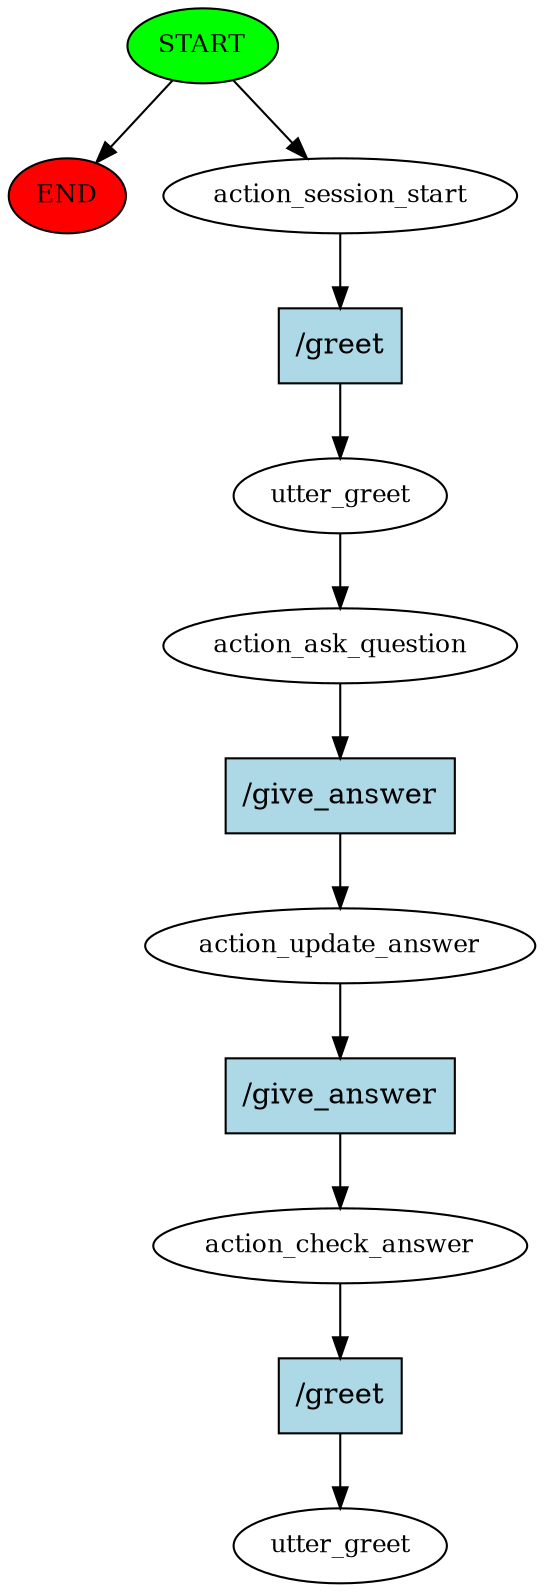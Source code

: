 digraph  {
0 [class="start active", fillcolor=green, fontsize=12, label=START, style=filled];
"-1" [class=end, fillcolor=red, fontsize=12, label=END, style=filled];
1 [class=active, fontsize=12, label=action_session_start];
2 [class=active, fontsize=12, label=utter_greet];
3 [class=active, fontsize=12, label=action_ask_question];
4 [class=active, fontsize=12, label=action_update_answer];
5 [class=active, fontsize=12, label=action_check_answer];
6 [class="dashed active", fontsize=12, label=utter_greet];
7 [class="intent active", fillcolor=lightblue, label="/greet", shape=rect, style=filled];
8 [class="intent active", fillcolor=lightblue, label="/give_answer", shape=rect, style=filled];
9 [class="intent active", fillcolor=lightblue, label="/give_answer", shape=rect, style=filled];
10 [class="intent active", fillcolor=lightblue, label="/greet", shape=rect, style=filled];
0 -> "-1"  [class="", key=NONE, label=""];
0 -> 1  [class=active, key=NONE, label=""];
1 -> 7  [class=active, key=0];
2 -> 3  [class=active, key=NONE, label=""];
3 -> 8  [class=active, key=0];
4 -> 9  [class=active, key=0];
5 -> 10  [class=active, key=0];
7 -> 2  [class=active, key=0];
8 -> 4  [class=active, key=0];
9 -> 5  [class=active, key=0];
10 -> 6  [class=active, key=0];
}
